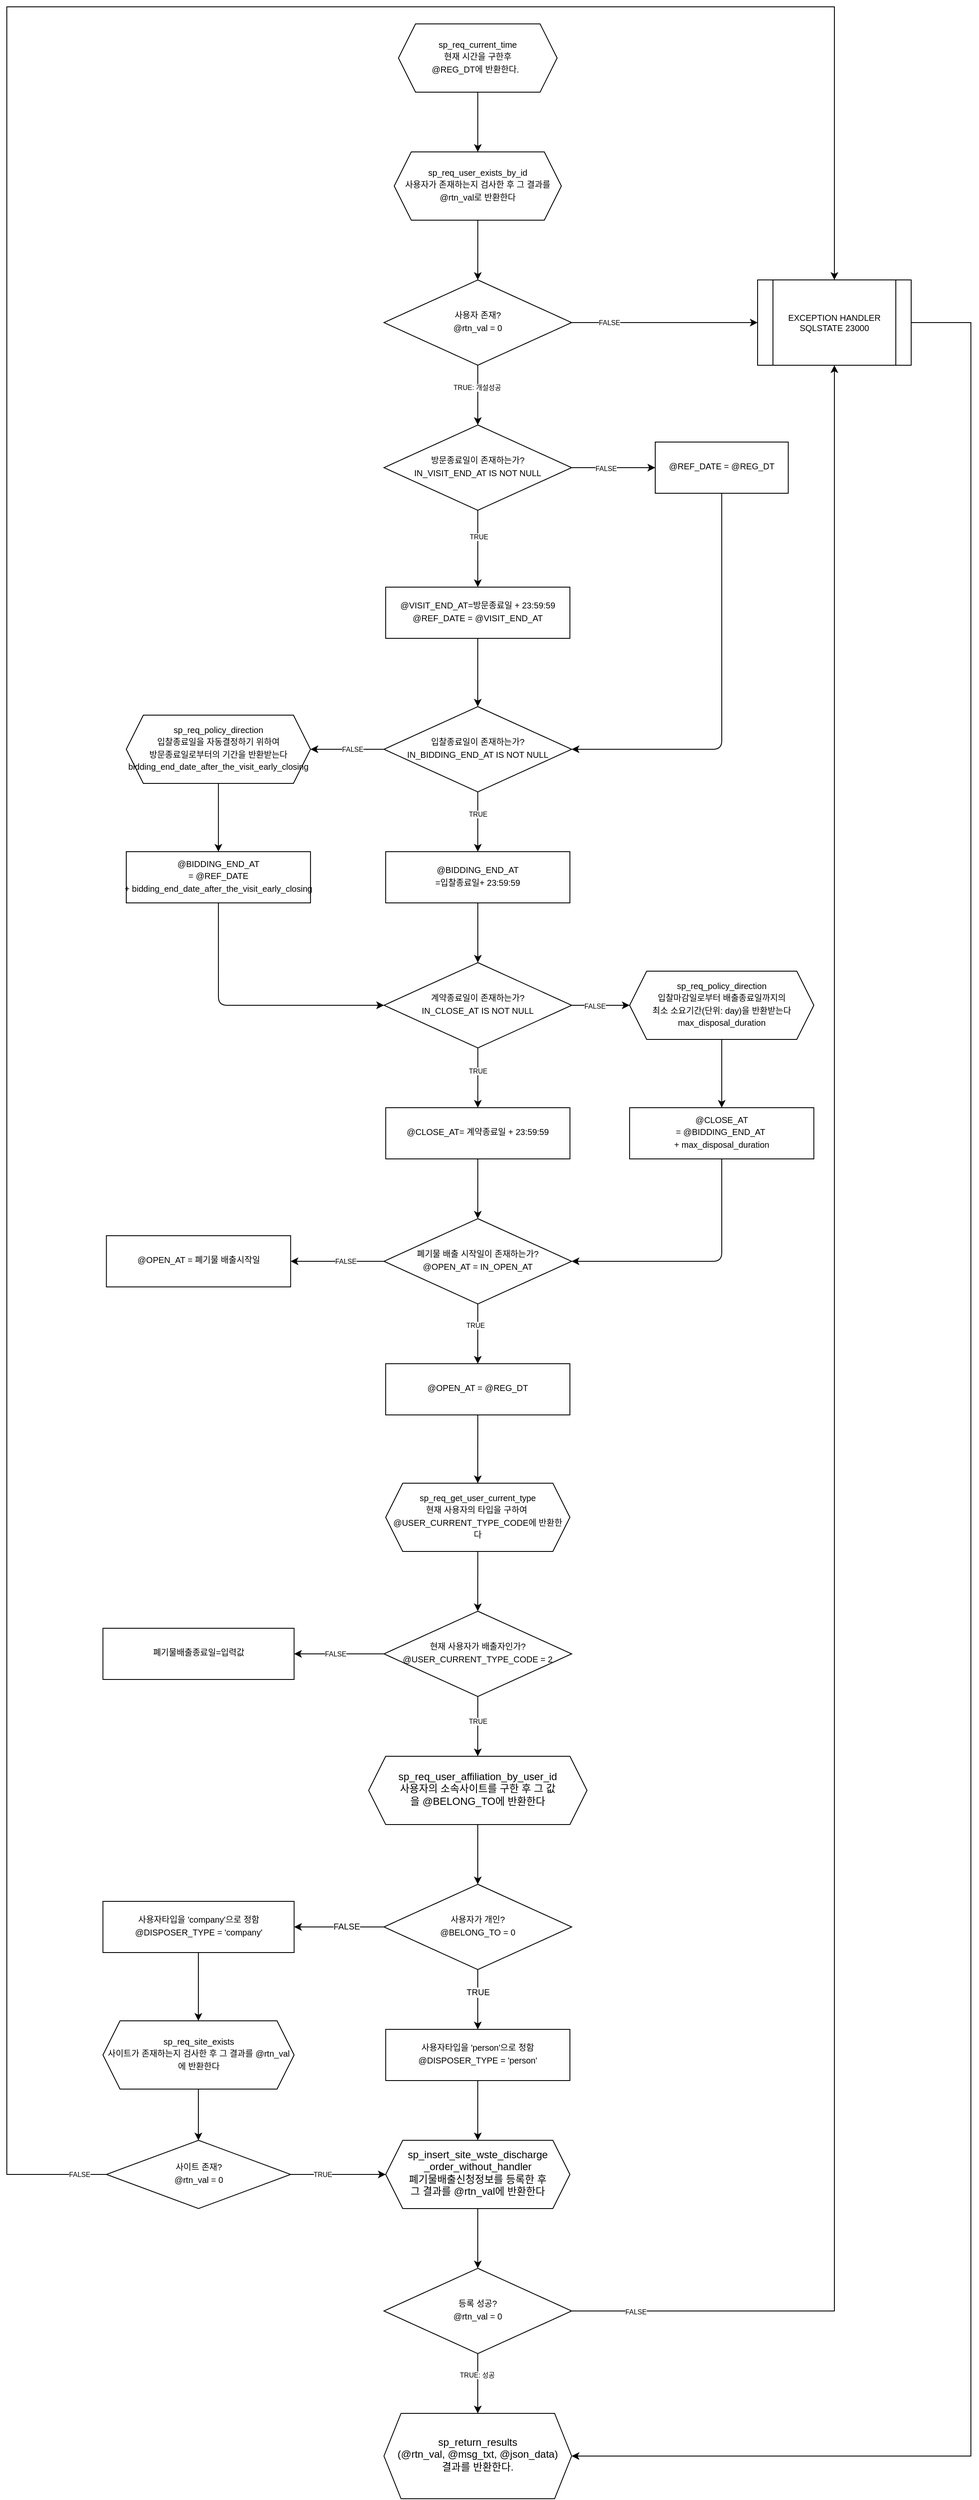 <mxfile>
    <diagram id="GoSXiqhEjkwd7hs7oLC1" name="Page-1">
        <mxGraphModel dx="10754" dy="8357" grid="1" gridSize="10" guides="1" tooltips="1" connect="1" arrows="1" fold="1" page="1" pageScale="1" pageWidth="827" pageHeight="1169" math="0" shadow="0">
            <root>
                <mxCell id="0"/>
                <mxCell id="1" parent="0"/>
                <mxCell id="nqFcclDZsv5z8-_tzMHj-1" value="" style="edgeStyle=orthogonalEdgeStyle;rounded=0;orthogonalLoop=1;jettySize=auto;html=1;fontSize=8;entryX=0.5;entryY=0;entryDx=0;entryDy=0;" parent="1" source="nqFcclDZsv5z8-_tzMHj-2" target="nqFcclDZsv5z8-_tzMHj-12" edge="1">
                    <mxGeometry relative="1" as="geometry">
                        <mxPoint x="-1044.9" y="-3330" as="targetPoint"/>
                    </mxGeometry>
                </mxCell>
                <mxCell id="nqFcclDZsv5z8-_tzMHj-2" value="&lt;font style=&quot;font-size: 10px&quot;&gt;sp_req_current_time&lt;br&gt;현재 시간을 구한후&lt;br&gt;@REG_DT에 반환한다.&amp;nbsp;&amp;nbsp;&lt;/font&gt;" style="shape=hexagon;perimeter=hexagonPerimeter2;whiteSpace=wrap;html=1;fixedSize=1;shadow=0;strokeWidth=1;spacing=6;spacingTop=-4;" parent="1" vertex="1">
                    <mxGeometry x="-1160.97" y="-3460" width="186" height="80" as="geometry"/>
                </mxCell>
                <mxCell id="nqFcclDZsv5z8-_tzMHj-169" style="edgeStyle=elbowEdgeStyle;rounded=0;orthogonalLoop=1;jettySize=auto;html=1;exitX=1;exitY=0.5;exitDx=0;exitDy=0;entryX=1;entryY=0.5;entryDx=0;entryDy=0;fontSize=8;" parent="1" source="nqFcclDZsv5z8-_tzMHj-9" target="nqFcclDZsv5z8-_tzMHj-166" edge="1">
                    <mxGeometry relative="1" as="geometry">
                        <Array as="points">
                            <mxPoint x="-490" y="-2950"/>
                            <mxPoint x="-660" y="-1980"/>
                        </Array>
                    </mxGeometry>
                </mxCell>
                <mxCell id="nqFcclDZsv5z8-_tzMHj-9" value="&lt;font style=&quot;font-size: 10px&quot;&gt;EXCEPTION HANDLER&lt;br&gt;SQLSTATE 23000&lt;/font&gt;" style="shape=process;whiteSpace=wrap;html=1;backgroundOutline=1;fontSize=8;" parent="1" vertex="1">
                    <mxGeometry x="-740" y="-3160" width="180" height="100" as="geometry"/>
                </mxCell>
                <mxCell id="nqFcclDZsv5z8-_tzMHj-11" value="" style="edgeStyle=orthogonalEdgeStyle;rounded=0;orthogonalLoop=1;jettySize=auto;html=1;" parent="1" source="nqFcclDZsv5z8-_tzMHj-12" target="nqFcclDZsv5z8-_tzMHj-17" edge="1">
                    <mxGeometry relative="1" as="geometry"/>
                </mxCell>
                <mxCell id="nqFcclDZsv5z8-_tzMHj-12" value="&lt;font style=&quot;font-size: 10px&quot;&gt;sp_req_user_exists_by_id&lt;br&gt;사용자가 존재하는지 검사한 후 그 결과를 @rtn_val로 반환한다&lt;/font&gt;" style="shape=hexagon;perimeter=hexagonPerimeter2;whiteSpace=wrap;html=1;fixedSize=1;shadow=0;strokeWidth=1;spacing=6;spacingTop=-4;" parent="1" vertex="1">
                    <mxGeometry x="-1165.94" y="-3310" width="195.94" height="80" as="geometry"/>
                </mxCell>
                <mxCell id="nqFcclDZsv5z8-_tzMHj-13" style="edgeStyle=orthogonalEdgeStyle;rounded=0;orthogonalLoop=1;jettySize=auto;html=1;entryX=0;entryY=0.5;entryDx=0;entryDy=0;fontSize=8;" parent="1" source="nqFcclDZsv5z8-_tzMHj-17" target="nqFcclDZsv5z8-_tzMHj-9" edge="1">
                    <mxGeometry relative="1" as="geometry"/>
                </mxCell>
                <mxCell id="nqFcclDZsv5z8-_tzMHj-14" value="FALSE" style="edgeLabel;html=1;align=center;verticalAlign=middle;resizable=0;points=[];fontSize=8;" parent="nqFcclDZsv5z8-_tzMHj-13" vertex="1" connectable="0">
                    <mxGeometry x="-0.782" relative="1" as="geometry">
                        <mxPoint x="20" as="offset"/>
                    </mxGeometry>
                </mxCell>
                <mxCell id="nqFcclDZsv5z8-_tzMHj-15" value="" style="edgeStyle=orthogonalEdgeStyle;rounded=0;orthogonalLoop=1;jettySize=auto;html=1;fontSize=8;entryX=0.5;entryY=0;entryDx=0;entryDy=0;" parent="1" source="nqFcclDZsv5z8-_tzMHj-17" target="nqFcclDZsv5z8-_tzMHj-24" edge="1">
                    <mxGeometry relative="1" as="geometry">
                        <mxPoint x="-1020" y="-3010" as="targetPoint"/>
                    </mxGeometry>
                </mxCell>
                <mxCell id="nqFcclDZsv5z8-_tzMHj-16" value="TRUE: 개설성공" style="edgeLabel;html=1;align=center;verticalAlign=middle;resizable=0;points=[];fontSize=8;" parent="nqFcclDZsv5z8-_tzMHj-15" vertex="1" connectable="0">
                    <mxGeometry x="-0.258" y="-1" relative="1" as="geometry">
                        <mxPoint as="offset"/>
                    </mxGeometry>
                </mxCell>
                <mxCell id="nqFcclDZsv5z8-_tzMHj-17" value="&lt;font style=&quot;font-size: 10px&quot;&gt;사용자 존재?&lt;br&gt;@rtn_val = 0&lt;/font&gt;" style="rhombus;whiteSpace=wrap;html=1;shadow=0;strokeWidth=1;spacing=6;spacingTop=-4;" parent="1" vertex="1">
                    <mxGeometry x="-1177.97" y="-3160" width="220" height="100" as="geometry"/>
                </mxCell>
                <mxCell id="nqFcclDZsv5z8-_tzMHj-20" value="" style="edgeStyle=orthogonalEdgeStyle;rounded=0;orthogonalLoop=1;jettySize=auto;html=1;fontSize=8;entryX=0.5;entryY=0;entryDx=0;entryDy=0;" parent="1" source="nqFcclDZsv5z8-_tzMHj-24" target="nqFcclDZsv5z8-_tzMHj-142" edge="1">
                    <mxGeometry relative="1" as="geometry">
                        <mxPoint x="-1040" y="-2840" as="targetPoint"/>
                    </mxGeometry>
                </mxCell>
                <mxCell id="nqFcclDZsv5z8-_tzMHj-21" value="TRUE" style="edgeLabel;html=1;align=center;verticalAlign=middle;resizable=0;points=[];fontSize=8;" parent="nqFcclDZsv5z8-_tzMHj-20" vertex="1" connectable="0">
                    <mxGeometry x="-0.31" relative="1" as="geometry">
                        <mxPoint x="1" as="offset"/>
                    </mxGeometry>
                </mxCell>
                <mxCell id="16" value="" style="edgeStyle=orthogonalEdgeStyle;html=1;fontSize=8;" edge="1" parent="1" source="nqFcclDZsv5z8-_tzMHj-24" target="15">
                    <mxGeometry relative="1" as="geometry"/>
                </mxCell>
                <mxCell id="17" value="FALSE" style="edgeLabel;html=1;align=center;verticalAlign=middle;resizable=0;points=[];fontSize=8;" vertex="1" connectable="0" parent="16">
                    <mxGeometry x="-0.184" y="-1" relative="1" as="geometry">
                        <mxPoint as="offset"/>
                    </mxGeometry>
                </mxCell>
                <mxCell id="nqFcclDZsv5z8-_tzMHj-24" value="&lt;font style=&quot;font-size: 10px&quot;&gt;방문종료일이 존재하는가?&lt;br&gt;IN_VISIT_END_AT IS NOT NULL&lt;/font&gt;" style="rhombus;whiteSpace=wrap;html=1;shadow=0;strokeWidth=1;spacing=6;spacingTop=-4;" parent="1" vertex="1">
                    <mxGeometry x="-1177.97" y="-2990" width="220" height="100" as="geometry"/>
                </mxCell>
                <mxCell id="nqFcclDZsv5z8-_tzMHj-100" style="edgeStyle=elbowEdgeStyle;rounded=0;orthogonalLoop=1;jettySize=auto;html=1;entryX=0.5;entryY=0;entryDx=0;entryDy=0;fontSize=8;exitX=0.5;exitY=1;exitDx=0;exitDy=0;" parent="1" source="nqFcclDZsv5z8-_tzMHj-98" target="46" edge="1">
                    <mxGeometry relative="1" as="geometry">
                        <mxPoint x="-1067.97" y="-1900" as="targetPoint"/>
                        <Array as="points">
                            <mxPoint x="-1068" y="-1920"/>
                        </Array>
                    </mxGeometry>
                </mxCell>
                <mxCell id="nqFcclDZsv5z8-_tzMHj-101" value="TRUE" style="edgeLabel;html=1;align=center;verticalAlign=middle;resizable=0;points=[];fontSize=8;" parent="nqFcclDZsv5z8-_tzMHj-100" vertex="1" connectable="0">
                    <mxGeometry x="-0.296" y="-2" relative="1" as="geometry">
                        <mxPoint x="-1" as="offset"/>
                    </mxGeometry>
                </mxCell>
                <mxCell id="39" value="" style="edgeStyle=orthogonalEdgeStyle;html=1;fontSize=8;entryX=1;entryY=0.5;entryDx=0;entryDy=0;" edge="1" parent="1" source="nqFcclDZsv5z8-_tzMHj-98" target="45">
                    <mxGeometry relative="1" as="geometry">
                        <mxPoint x="-1230" y="-1980" as="targetPoint"/>
                    </mxGeometry>
                </mxCell>
                <mxCell id="40" value="FALSE" style="edgeLabel;html=1;align=center;verticalAlign=middle;resizable=0;points=[];fontSize=8;" vertex="1" connectable="0" parent="39">
                    <mxGeometry x="-0.17" relative="1" as="geometry">
                        <mxPoint as="offset"/>
                    </mxGeometry>
                </mxCell>
                <mxCell id="nqFcclDZsv5z8-_tzMHj-98" value="&lt;font style=&quot;font-size: 10px&quot;&gt;폐기물 배출 시작일이 존재하는가?&lt;br&gt;@OPEN_AT = IN_OPEN_AT&lt;/font&gt;" style="rhombus;whiteSpace=wrap;html=1;shadow=0;strokeWidth=1;spacing=6;spacingTop=-4;" parent="1" vertex="1">
                    <mxGeometry x="-1177.97" y="-2060" width="220" height="100" as="geometry"/>
                </mxCell>
                <mxCell id="nqFcclDZsv5z8-_tzMHj-106" value="" style="edgeStyle=elbowEdgeStyle;rounded=0;orthogonalLoop=1;jettySize=auto;html=1;fontSize=8;entryX=0.5;entryY=0;entryDx=0;entryDy=0;exitX=0.5;exitY=1;exitDx=0;exitDy=0;" parent="1" source="46" target="47" edge="1">
                    <mxGeometry relative="1" as="geometry">
                        <mxPoint x="-1067.97" y="-1760" as="targetPoint"/>
                        <mxPoint x="-1067.667" y="-1820" as="sourcePoint"/>
                    </mxGeometry>
                </mxCell>
                <mxCell id="nqFcclDZsv5z8-_tzMHj-147" value="" style="edgeStyle=elbowEdgeStyle;rounded=0;orthogonalLoop=1;jettySize=auto;html=1;fontSize=8;exitX=0.5;exitY=1;exitDx=0;exitDy=0;entryX=0.5;entryY=0;entryDx=0;entryDy=0;" parent="1" source="47" target="nqFcclDZsv5z8-_tzMHj-113" edge="1">
                    <mxGeometry relative="1" as="geometry">
                        <mxPoint x="-1068.143" y="-1660.079" as="sourcePoint"/>
                        <mxPoint x="-1030" y="-1600" as="targetPoint"/>
                    </mxGeometry>
                </mxCell>
                <mxCell id="nqFcclDZsv5z8-_tzMHj-115" style="edgeStyle=elbowEdgeStyle;rounded=0;orthogonalLoop=1;jettySize=auto;html=1;entryX=1;entryY=0.5;entryDx=0;entryDy=0;fontSize=8;" parent="1" source="nqFcclDZsv5z8-_tzMHj-113" target="nqFcclDZsv5z8-_tzMHj-114" edge="1">
                    <mxGeometry relative="1" as="geometry"/>
                </mxCell>
                <mxCell id="nqFcclDZsv5z8-_tzMHj-116" value="FALSE" style="edgeLabel;html=1;align=center;verticalAlign=middle;resizable=0;points=[];fontSize=8;" parent="nqFcclDZsv5z8-_tzMHj-115" vertex="1" connectable="0">
                    <mxGeometry x="-0.449" y="1" relative="1" as="geometry">
                        <mxPoint x="-28" y="-1" as="offset"/>
                    </mxGeometry>
                </mxCell>
                <mxCell id="nqFcclDZsv5z8-_tzMHj-119" value="" style="edgeStyle=elbowEdgeStyle;rounded=0;orthogonalLoop=1;jettySize=auto;html=1;fontSize=8;entryX=0.5;entryY=0;entryDx=0;entryDy=0;exitX=0.5;exitY=1;exitDx=0;exitDy=0;" parent="1" source="nqFcclDZsv5z8-_tzMHj-113" target="nqFcclDZsv5z8-_tzMHj-154" edge="1">
                    <mxGeometry relative="1" as="geometry">
                        <mxPoint x="-1068" y="-1450" as="targetPoint"/>
                        <Array as="points">
                            <mxPoint x="-1068" y="-1460"/>
                            <mxPoint x="-1050" y="-1450"/>
                        </Array>
                    </mxGeometry>
                </mxCell>
                <mxCell id="nqFcclDZsv5z8-_tzMHj-120" value="TRUE" style="edgeLabel;html=1;align=center;verticalAlign=middle;resizable=0;points=[];fontSize=8;" parent="nqFcclDZsv5z8-_tzMHj-119" vertex="1" connectable="0">
                    <mxGeometry x="-0.193" relative="1" as="geometry">
                        <mxPoint as="offset"/>
                    </mxGeometry>
                </mxCell>
                <mxCell id="nqFcclDZsv5z8-_tzMHj-113" value="&lt;font style=&quot;font-size: 10px&quot;&gt;현재 사용자가 배출자인가?@USER_CURRENT_TYPE_CODE = 2&lt;/font&gt;" style="rhombus;whiteSpace=wrap;html=1;shadow=0;strokeWidth=1;spacing=6;spacingTop=-4;" parent="1" vertex="1">
                    <mxGeometry x="-1177.97" y="-1600" width="220" height="100" as="geometry"/>
                </mxCell>
                <mxCell id="nqFcclDZsv5z8-_tzMHj-114" value="&lt;font style=&quot;font-size: 10px&quot;&gt;폐기물배출종료일=입력값&lt;/font&gt;" style="whiteSpace=wrap;html=1;shadow=0;strokeWidth=1;spacing=6;spacingTop=-4;" parent="1" vertex="1">
                    <mxGeometry x="-1507.34" y="-1580" width="224.05" height="60" as="geometry"/>
                </mxCell>
                <mxCell id="nqFcclDZsv5z8-_tzMHj-143" value="" style="edgeStyle=elbowEdgeStyle;rounded=0;orthogonalLoop=1;jettySize=auto;html=1;fontSize=8;entryX=0.5;entryY=0;entryDx=0;entryDy=0;" parent="1" source="nqFcclDZsv5z8-_tzMHj-142" target="2" edge="1">
                    <mxGeometry relative="1" as="geometry"/>
                </mxCell>
                <mxCell id="nqFcclDZsv5z8-_tzMHj-142" value="&lt;font style=&quot;font-size: 10px&quot;&gt;@VISIT_END_AT=방문종료일 + 23:59:59&lt;br&gt;@REF_DATE =&amp;nbsp;@VISIT_END_AT&lt;/font&gt;" style="whiteSpace=wrap;html=1;shadow=0;strokeWidth=1;spacing=6;spacingTop=-4;" parent="1" vertex="1">
                    <mxGeometry x="-1175.94" y="-2800" width="215.94" height="60" as="geometry"/>
                </mxCell>
                <mxCell id="nqFcclDZsv5z8-_tzMHj-156" value="" style="edgeStyle=elbowEdgeStyle;rounded=0;orthogonalLoop=1;jettySize=auto;html=1;fontSize=8;" parent="1" source="nqFcclDZsv5z8-_tzMHj-154" target="nqFcclDZsv5z8-_tzMHj-155" edge="1">
                    <mxGeometry relative="1" as="geometry"/>
                </mxCell>
                <mxCell id="nqFcclDZsv5z8-_tzMHj-154" value="sp_req_user_affiliation_by_user_id&lt;br&gt;사용자의 소속사이트를 구한 후 그 값을&amp;nbsp;@BELONG_TO에 반환한다" style="shape=hexagon;perimeter=hexagonPerimeter2;whiteSpace=wrap;html=1;fixedSize=1;shadow=0;strokeWidth=1;spacing=6;spacingTop=-4;" parent="1" vertex="1">
                    <mxGeometry x="-1195.93" y="-1430" width="255.94" height="80" as="geometry"/>
                </mxCell>
                <mxCell id="nqFcclDZsv5z8-_tzMHj-159" value="" style="edgeStyle=elbowEdgeStyle;rounded=0;orthogonalLoop=1;jettySize=auto;html=1;fontSize=8;" parent="1" source="nqFcclDZsv5z8-_tzMHj-155" target="nqFcclDZsv5z8-_tzMHj-158" edge="1">
                    <mxGeometry relative="1" as="geometry"/>
                </mxCell>
                <mxCell id="48" value="TRUE" style="edgeLabel;html=1;align=center;verticalAlign=middle;resizable=0;points=[];fontSize=10;" vertex="1" connectable="0" parent="nqFcclDZsv5z8-_tzMHj-159">
                    <mxGeometry x="-0.277" relative="1" as="geometry">
                        <mxPoint as="offset"/>
                    </mxGeometry>
                </mxCell>
                <mxCell id="nqFcclDZsv5z8-_tzMHj-171" value="" style="edgeStyle=elbowEdgeStyle;rounded=0;orthogonalLoop=1;jettySize=auto;html=1;fontSize=8;" parent="1" source="nqFcclDZsv5z8-_tzMHj-155" target="nqFcclDZsv5z8-_tzMHj-170" edge="1">
                    <mxGeometry relative="1" as="geometry"/>
                </mxCell>
                <mxCell id="49" value="FALSE" style="edgeLabel;html=1;align=center;verticalAlign=middle;resizable=0;points=[];fontSize=10;" vertex="1" connectable="0" parent="nqFcclDZsv5z8-_tzMHj-171">
                    <mxGeometry x="-0.153" y="-1" relative="1" as="geometry">
                        <mxPoint as="offset"/>
                    </mxGeometry>
                </mxCell>
                <mxCell id="nqFcclDZsv5z8-_tzMHj-155" value="&lt;font style=&quot;font-size: 10px&quot;&gt;사용자가 개인?&lt;br&gt;@BELONG_TO = 0&lt;/font&gt;" style="rhombus;whiteSpace=wrap;html=1;shadow=0;strokeWidth=1;spacing=6;spacingTop=-4;" parent="1" vertex="1">
                    <mxGeometry x="-1177.97" y="-1280" width="220" height="100" as="geometry"/>
                </mxCell>
                <mxCell id="nqFcclDZsv5z8-_tzMHj-161" value="" style="edgeStyle=elbowEdgeStyle;rounded=0;orthogonalLoop=1;jettySize=auto;html=1;fontSize=8;" parent="1" source="nqFcclDZsv5z8-_tzMHj-158" target="nqFcclDZsv5z8-_tzMHj-160" edge="1">
                    <mxGeometry relative="1" as="geometry"/>
                </mxCell>
                <mxCell id="nqFcclDZsv5z8-_tzMHj-158" value="&lt;font style=&quot;font-size: 10px&quot;&gt;사용자타입을 'person'으로 정함&lt;br&gt;@DISPOSER_TYPE &#9;= 'person'&lt;/font&gt;" style="whiteSpace=wrap;html=1;shadow=0;strokeWidth=1;spacing=6;spacingTop=-4;" parent="1" vertex="1">
                    <mxGeometry x="-1175.91" y="-1110" width="215.91" height="60" as="geometry"/>
                </mxCell>
                <mxCell id="nqFcclDZsv5z8-_tzMHj-163" value="" style="edgeStyle=elbowEdgeStyle;rounded=0;orthogonalLoop=1;jettySize=auto;html=1;fontSize=8;" parent="1" source="nqFcclDZsv5z8-_tzMHj-160" target="nqFcclDZsv5z8-_tzMHj-162" edge="1">
                    <mxGeometry relative="1" as="geometry"/>
                </mxCell>
                <mxCell id="nqFcclDZsv5z8-_tzMHj-160" value="sp_insert_site_wste_discharge&lt;br&gt;_order_without_handler&lt;br&gt;폐기물배출신청정보를 등록한 후 &lt;br&gt;그 결과를&amp;nbsp;@rtn_val에 반환한다" style="shape=hexagon;perimeter=hexagonPerimeter2;whiteSpace=wrap;html=1;fixedSize=1;shadow=0;strokeWidth=1;spacing=6;spacingTop=-4;" parent="1" vertex="1">
                    <mxGeometry x="-1175.94" y="-980" width="215.94" height="80" as="geometry"/>
                </mxCell>
                <mxCell id="nqFcclDZsv5z8-_tzMHj-164" style="edgeStyle=elbowEdgeStyle;rounded=0;orthogonalLoop=1;jettySize=auto;html=1;entryX=0.5;entryY=1;entryDx=0;entryDy=0;fontSize=8;" parent="1" source="nqFcclDZsv5z8-_tzMHj-162" target="nqFcclDZsv5z8-_tzMHj-9" edge="1">
                    <mxGeometry relative="1" as="geometry">
                        <Array as="points">
                            <mxPoint x="-650" y="-2820"/>
                            <mxPoint x="-795" y="-2810"/>
                        </Array>
                    </mxGeometry>
                </mxCell>
                <mxCell id="nqFcclDZsv5z8-_tzMHj-165" value="FALSE" style="edgeLabel;html=1;align=center;verticalAlign=middle;resizable=0;points=[];fontSize=8;" parent="nqFcclDZsv5z8-_tzMHj-164" vertex="1" connectable="0">
                    <mxGeometry x="-0.942" y="-1" relative="1" as="geometry">
                        <mxPoint as="offset"/>
                    </mxGeometry>
                </mxCell>
                <mxCell id="nqFcclDZsv5z8-_tzMHj-167" value="" style="edgeStyle=elbowEdgeStyle;rounded=0;orthogonalLoop=1;jettySize=auto;html=1;fontSize=8;" parent="1" source="nqFcclDZsv5z8-_tzMHj-162" target="nqFcclDZsv5z8-_tzMHj-166" edge="1">
                    <mxGeometry relative="1" as="geometry"/>
                </mxCell>
                <mxCell id="nqFcclDZsv5z8-_tzMHj-168" value="TRUE: 성공" style="edgeLabel;html=1;align=center;verticalAlign=middle;resizable=0;points=[];fontSize=8;" parent="nqFcclDZsv5z8-_tzMHj-167" vertex="1" connectable="0">
                    <mxGeometry x="-0.3" y="-1" relative="1" as="geometry">
                        <mxPoint as="offset"/>
                    </mxGeometry>
                </mxCell>
                <mxCell id="nqFcclDZsv5z8-_tzMHj-162" value="&lt;font style=&quot;font-size: 10px&quot;&gt;등록 성공?&lt;br&gt;@rtn_val = 0&lt;/font&gt;" style="rhombus;whiteSpace=wrap;html=1;shadow=0;strokeWidth=1;spacing=6;spacingTop=-4;" parent="1" vertex="1">
                    <mxGeometry x="-1177.97" y="-830" width="220" height="100" as="geometry"/>
                </mxCell>
                <mxCell id="nqFcclDZsv5z8-_tzMHj-166" value="sp_return_results&lt;br&gt;(@rtn_val, @msg_txt, @json_data)&lt;br&gt;결과를 반환한다." style="shape=hexagon;perimeter=hexagonPerimeter2;whiteSpace=wrap;html=1;fixedSize=1;shadow=0;strokeWidth=1;spacing=6;spacingTop=-4;" parent="1" vertex="1">
                    <mxGeometry x="-1177.95" y="-660" width="220" height="100" as="geometry"/>
                </mxCell>
                <mxCell id="nqFcclDZsv5z8-_tzMHj-173" value="" style="edgeStyle=elbowEdgeStyle;rounded=0;orthogonalLoop=1;jettySize=auto;html=1;fontSize=8;" parent="1" source="nqFcclDZsv5z8-_tzMHj-170" target="nqFcclDZsv5z8-_tzMHj-172" edge="1">
                    <mxGeometry relative="1" as="geometry"/>
                </mxCell>
                <mxCell id="nqFcclDZsv5z8-_tzMHj-170" value="&lt;font style=&quot;font-size: 10px&quot;&gt;사용자타입을 'company'으로 정함&lt;br&gt;@DISPOSER_TYPE = 'company'&lt;/font&gt;" style="whiteSpace=wrap;html=1;shadow=0;strokeWidth=1;spacing=6;spacingTop=-4;" parent="1" vertex="1">
                    <mxGeometry x="-1507.34" y="-1260" width="224.07" height="60" as="geometry"/>
                </mxCell>
                <mxCell id="nqFcclDZsv5z8-_tzMHj-175" value="" style="edgeStyle=elbowEdgeStyle;rounded=0;orthogonalLoop=1;jettySize=auto;html=1;fontSize=8;" parent="1" source="nqFcclDZsv5z8-_tzMHj-172" target="nqFcclDZsv5z8-_tzMHj-174" edge="1">
                    <mxGeometry relative="1" as="geometry"/>
                </mxCell>
                <mxCell id="nqFcclDZsv5z8-_tzMHj-172" value="&lt;font style=&quot;font-size: 10px&quot;&gt;sp_req_site_exists&lt;br&gt;사이트가 존재하는지 검사한 후 그 결과를&amp;nbsp;@rtn_val에 반환한다&lt;/font&gt;" style="shape=hexagon;perimeter=hexagonPerimeter2;whiteSpace=wrap;html=1;fixedSize=1;shadow=0;strokeWidth=1;spacing=6;spacingTop=-4;" parent="1" vertex="1">
                    <mxGeometry x="-1507.33" y="-1120" width="224.06" height="80" as="geometry"/>
                </mxCell>
                <mxCell id="nqFcclDZsv5z8-_tzMHj-176" value="" style="edgeStyle=elbowEdgeStyle;rounded=0;orthogonalLoop=1;jettySize=auto;html=1;fontSize=8;" parent="1" source="nqFcclDZsv5z8-_tzMHj-174" target="nqFcclDZsv5z8-_tzMHj-160" edge="1">
                    <mxGeometry relative="1" as="geometry"/>
                </mxCell>
                <mxCell id="nqFcclDZsv5z8-_tzMHj-177" value="TRUE" style="edgeLabel;html=1;align=center;verticalAlign=middle;resizable=0;points=[];fontSize=8;" parent="nqFcclDZsv5z8-_tzMHj-176" vertex="1" connectable="0">
                    <mxGeometry x="-0.406" y="1" relative="1" as="geometry">
                        <mxPoint x="4" y="1" as="offset"/>
                    </mxGeometry>
                </mxCell>
                <mxCell id="nqFcclDZsv5z8-_tzMHj-174" value="&lt;font style=&quot;font-size: 10px&quot;&gt;사이트 존재?&lt;br&gt;@rtn_val = 0&lt;/font&gt;&lt;span style=&quot;font-size: 8px&quot;&gt;&lt;br&gt;&lt;/span&gt;" style="rhombus;whiteSpace=wrap;html=1;shadow=0;strokeWidth=1;spacing=6;spacingTop=-4;" parent="1" vertex="1">
                    <mxGeometry x="-1503.27" y="-980" width="215.94" height="80" as="geometry"/>
                </mxCell>
                <mxCell id="nqFcclDZsv5z8-_tzMHj-178" style="edgeStyle=orthogonalEdgeStyle;rounded=0;orthogonalLoop=1;jettySize=auto;html=1;fontSize=8;entryX=0.5;entryY=0;entryDx=0;entryDy=0;exitX=0;exitY=0.5;exitDx=0;exitDy=0;" parent="1" source="nqFcclDZsv5z8-_tzMHj-174" target="nqFcclDZsv5z8-_tzMHj-9" edge="1">
                    <mxGeometry relative="1" as="geometry">
                        <mxPoint x="-1400" y="-1280" as="sourcePoint"/>
                        <mxPoint x="-760.07" y="-3280" as="targetPoint"/>
                        <Array as="points">
                            <mxPoint x="-1620" y="-940"/>
                            <mxPoint x="-1620" y="-3480"/>
                            <mxPoint x="-650" y="-3480"/>
                        </Array>
                    </mxGeometry>
                </mxCell>
                <mxCell id="nqFcclDZsv5z8-_tzMHj-179" value="FALSE" style="edgeLabel;html=1;align=center;verticalAlign=middle;resizable=0;points=[];fontSize=8;" parent="nqFcclDZsv5z8-_tzMHj-178" vertex="1" connectable="0">
                    <mxGeometry x="-0.982" y="-1" relative="1" as="geometry">
                        <mxPoint x="4" y="1" as="offset"/>
                    </mxGeometry>
                </mxCell>
                <mxCell id="4" value="" style="edgeStyle=none;html=1;" edge="1" parent="1" source="2" target="3">
                    <mxGeometry relative="1" as="geometry"/>
                </mxCell>
                <mxCell id="14" value="TRUE" style="edgeLabel;html=1;align=center;verticalAlign=middle;resizable=0;points=[];fontSize=8;" vertex="1" connectable="0" parent="4">
                    <mxGeometry x="-0.267" relative="1" as="geometry">
                        <mxPoint as="offset"/>
                    </mxGeometry>
                </mxCell>
                <mxCell id="24" value="" style="edgeStyle=orthogonalEdgeStyle;html=1;fontSize=8;" edge="1" parent="1" source="2" target="23">
                    <mxGeometry relative="1" as="geometry"/>
                </mxCell>
                <mxCell id="25" value="FALSE" style="edgeLabel;html=1;align=center;verticalAlign=middle;resizable=0;points=[];fontSize=8;" vertex="1" connectable="0" parent="24">
                    <mxGeometry x="-0.141" relative="1" as="geometry">
                        <mxPoint as="offset"/>
                    </mxGeometry>
                </mxCell>
                <mxCell id="2" value="&lt;font style=&quot;font-size: 10px&quot;&gt;입찰종료일이 존재하는가?&lt;br&gt;IN_BIDDING_END_AT IS NOT NULL&lt;/font&gt;" style="rhombus;whiteSpace=wrap;html=1;shadow=0;strokeWidth=1;spacing=6;spacingTop=-4;" vertex="1" parent="1">
                    <mxGeometry x="-1177.97" y="-2660" width="220" height="100" as="geometry"/>
                </mxCell>
                <mxCell id="5" value="" style="edgeStyle=none;html=1;entryX=0.5;entryY=0;entryDx=0;entryDy=0;" edge="1" parent="1" source="3" target="8">
                    <mxGeometry relative="1" as="geometry"/>
                </mxCell>
                <mxCell id="3" value="&lt;font style=&quot;font-size: 10px&quot;&gt;@BIDDING_END_AT&lt;br&gt;=입찰종료일+ 23:59:59&lt;/font&gt;" style="whiteSpace=wrap;html=1;shadow=0;strokeWidth=1;spacing=6;spacingTop=-4;" vertex="1" parent="1">
                    <mxGeometry x="-1175.94" y="-2490" width="215.94" height="60" as="geometry"/>
                </mxCell>
                <mxCell id="10" value="" style="edgeStyle=orthogonalEdgeStyle;html=1;fontSize=8;" edge="1" parent="1" source="8" target="9">
                    <mxGeometry relative="1" as="geometry"/>
                </mxCell>
                <mxCell id="33" value="TRUE" style="edgeLabel;html=1;align=center;verticalAlign=middle;resizable=0;points=[];fontSize=8;" vertex="1" connectable="0" parent="10">
                    <mxGeometry x="-0.234" relative="1" as="geometry">
                        <mxPoint as="offset"/>
                    </mxGeometry>
                </mxCell>
                <mxCell id="31" value="" style="edgeStyle=orthogonalEdgeStyle;html=1;fontSize=8;" edge="1" parent="1" source="8" target="30">
                    <mxGeometry relative="1" as="geometry"/>
                </mxCell>
                <mxCell id="32" value="FALSE" style="edgeLabel;html=1;align=center;verticalAlign=middle;resizable=0;points=[];fontSize=8;" vertex="1" connectable="0" parent="31">
                    <mxGeometry x="-0.224" y="-1" relative="1" as="geometry">
                        <mxPoint as="offset"/>
                    </mxGeometry>
                </mxCell>
                <mxCell id="8" value="&lt;font style=&quot;font-size: 10px&quot;&gt;계약종료일이 존재하는가?&lt;br&gt;IN_CLOSE_AT IS NOT NULL&lt;/font&gt;" style="rhombus;whiteSpace=wrap;html=1;shadow=0;strokeWidth=1;spacing=6;spacingTop=-4;" vertex="1" parent="1">
                    <mxGeometry x="-1177.91" y="-2360" width="220" height="100" as="geometry"/>
                </mxCell>
                <mxCell id="11" value="" style="edgeStyle=orthogonalEdgeStyle;html=1;fontSize=8;" edge="1" parent="1" source="9" target="nqFcclDZsv5z8-_tzMHj-98">
                    <mxGeometry relative="1" as="geometry"/>
                </mxCell>
                <mxCell id="9" value="&lt;font style=&quot;font-size: 10px&quot;&gt;@CLOSE_AT= 계약종료일 + 23:59:59&lt;/font&gt;" style="whiteSpace=wrap;html=1;shadow=0;strokeWidth=1;spacing=6;spacingTop=-4;" vertex="1" parent="1">
                    <mxGeometry x="-1175.88" y="-2190" width="215.94" height="60" as="geometry"/>
                </mxCell>
                <mxCell id="18" style="edgeStyle=orthogonalEdgeStyle;html=1;entryX=1;entryY=0.5;entryDx=0;entryDy=0;fontSize=8;exitX=0.5;exitY=1;exitDx=0;exitDy=0;" edge="1" parent="1" source="15" target="2">
                    <mxGeometry relative="1" as="geometry"/>
                </mxCell>
                <mxCell id="15" value="&lt;font style=&quot;font-size: 10px&quot;&gt;@REF_DATE = @REG_DT&lt;/font&gt;" style="whiteSpace=wrap;html=1;shadow=0;strokeWidth=1;spacing=6;spacingTop=-4;" vertex="1" parent="1">
                    <mxGeometry x="-860" y="-2970" width="155.9" height="60" as="geometry"/>
                </mxCell>
                <mxCell id="44" value="" style="edgeStyle=orthogonalEdgeStyle;html=1;fontSize=8;" edge="1" parent="1" source="23" target="43">
                    <mxGeometry relative="1" as="geometry"/>
                </mxCell>
                <mxCell id="23" value="&lt;font style=&quot;font-size: 10px&quot;&gt;sp_req_policy_direction&lt;br&gt;입찰종료일을 자동결정하기 위하여 &lt;br&gt;방문종료일로부터의 기간을 반환받는다bidding_end_date_after_the_visit_early_closing&lt;/font&gt;" style="shape=hexagon;perimeter=hexagonPerimeter2;whiteSpace=wrap;html=1;fixedSize=1;shadow=0;strokeWidth=1;spacing=6;spacingTop=-4;" vertex="1" parent="1">
                    <mxGeometry x="-1480" y="-2650" width="215.94" height="80" as="geometry"/>
                </mxCell>
                <mxCell id="29" style="edgeStyle=orthogonalEdgeStyle;html=1;entryX=0;entryY=0.5;entryDx=0;entryDy=0;fontSize=8;exitX=0.5;exitY=1;exitDx=0;exitDy=0;" edge="1" parent="1" source="43" target="8">
                    <mxGeometry relative="1" as="geometry">
                        <mxPoint x="-1372.03" y="-2420" as="sourcePoint"/>
                    </mxGeometry>
                </mxCell>
                <mxCell id="42" value="" style="edgeStyle=orthogonalEdgeStyle;html=1;fontSize=8;" edge="1" parent="1" source="30" target="41">
                    <mxGeometry relative="1" as="geometry"/>
                </mxCell>
                <mxCell id="30" value="&lt;font style=&quot;font-size: 10px&quot;&gt;sp_req_policy_direction&lt;br&gt;입찰마감일로부터 배출종료일까지의 &lt;br&gt;최소 소요기간(단위: day)을 반환받는다max_disposal_duration&lt;/font&gt;" style="shape=hexagon;perimeter=hexagonPerimeter2;whiteSpace=wrap;html=1;fixedSize=1;shadow=0;strokeWidth=1;spacing=6;spacingTop=-4;" vertex="1" parent="1">
                    <mxGeometry x="-890.02" y="-2350" width="215.94" height="80" as="geometry"/>
                </mxCell>
                <mxCell id="37" style="edgeStyle=orthogonalEdgeStyle;html=1;entryX=1;entryY=0.5;entryDx=0;entryDy=0;fontSize=8;exitX=0.5;exitY=1;exitDx=0;exitDy=0;" edge="1" parent="1" source="41" target="nqFcclDZsv5z8-_tzMHj-98">
                    <mxGeometry relative="1" as="geometry">
                        <mxPoint x="-782.05" y="-2120" as="sourcePoint"/>
                    </mxGeometry>
                </mxCell>
                <mxCell id="41" value="&lt;font style=&quot;font-size: 10px&quot;&gt;@CLOSE_AT&lt;br&gt;=&amp;nbsp;@BIDDING_END_AT&amp;nbsp;&lt;br&gt;+&amp;nbsp;max_disposal_duration&lt;/font&gt;" style="whiteSpace=wrap;html=1;shadow=0;strokeWidth=1;spacing=6;spacingTop=-4;" vertex="1" parent="1">
                    <mxGeometry x="-890.02" y="-2190" width="215.94" height="60" as="geometry"/>
                </mxCell>
                <mxCell id="43" value="&lt;font style=&quot;font-size: 10px&quot;&gt;@BIDDING_END_AT&lt;br&gt;= @REF_DATE +&amp;nbsp;bidding_end_date_after_the_visit_early_closing&lt;/font&gt;" style="whiteSpace=wrap;html=1;shadow=0;strokeWidth=1;spacing=6;spacingTop=-4;" vertex="1" parent="1">
                    <mxGeometry x="-1480" y="-2490" width="215.94" height="60" as="geometry"/>
                </mxCell>
                <mxCell id="45" value="&lt;font style=&quot;font-size: 10px&quot;&gt;@OPEN_AT = 폐기물 배출시작일&lt;/font&gt;" style="whiteSpace=wrap;html=1;shadow=0;strokeWidth=1;spacing=6;spacingTop=-4;" vertex="1" parent="1">
                    <mxGeometry x="-1503.28" y="-2040" width="215.94" height="60" as="geometry"/>
                </mxCell>
                <mxCell id="46" value="&lt;font style=&quot;font-size: 10px&quot;&gt;@OPEN_AT = @REG_DT&lt;/font&gt;" style="whiteSpace=wrap;html=1;shadow=0;strokeWidth=1;spacing=6;spacingTop=-4;" vertex="1" parent="1">
                    <mxGeometry x="-1175.94" y="-1890" width="215.94" height="60" as="geometry"/>
                </mxCell>
                <mxCell id="47" value="&lt;font style=&quot;font-size: 10px&quot;&gt;sp_req_get_user_current_type&lt;br&gt;현재 사용자의 타입을 구하여&amp;nbsp;&lt;br&gt;@USER_CURRENT_TYPE_CODE에 반환한다&lt;/font&gt;" style="shape=hexagon;perimeter=hexagonPerimeter2;whiteSpace=wrap;html=1;fixedSize=1;shadow=0;strokeWidth=1;spacing=6;spacingTop=-4;" vertex="1" parent="1">
                    <mxGeometry x="-1175.94" y="-1750" width="215.94" height="80" as="geometry"/>
                </mxCell>
            </root>
        </mxGraphModel>
    </diagram>
</mxfile>